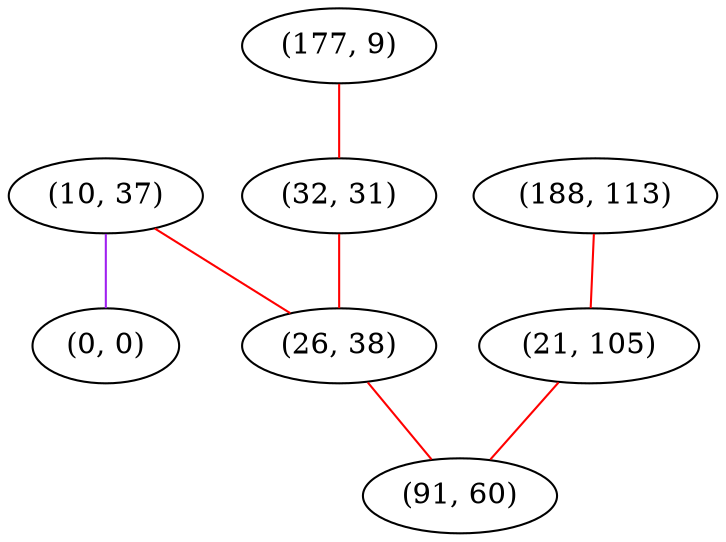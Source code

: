 graph "" {
"(10, 37)";
"(0, 0)";
"(188, 113)";
"(177, 9)";
"(21, 105)";
"(32, 31)";
"(26, 38)";
"(91, 60)";
"(10, 37)" -- "(26, 38)"  [color=red, key=0, weight=1];
"(10, 37)" -- "(0, 0)"  [color=purple, key=0, weight=4];
"(188, 113)" -- "(21, 105)"  [color=red, key=0, weight=1];
"(177, 9)" -- "(32, 31)"  [color=red, key=0, weight=1];
"(21, 105)" -- "(91, 60)"  [color=red, key=0, weight=1];
"(32, 31)" -- "(26, 38)"  [color=red, key=0, weight=1];
"(26, 38)" -- "(91, 60)"  [color=red, key=0, weight=1];
}
